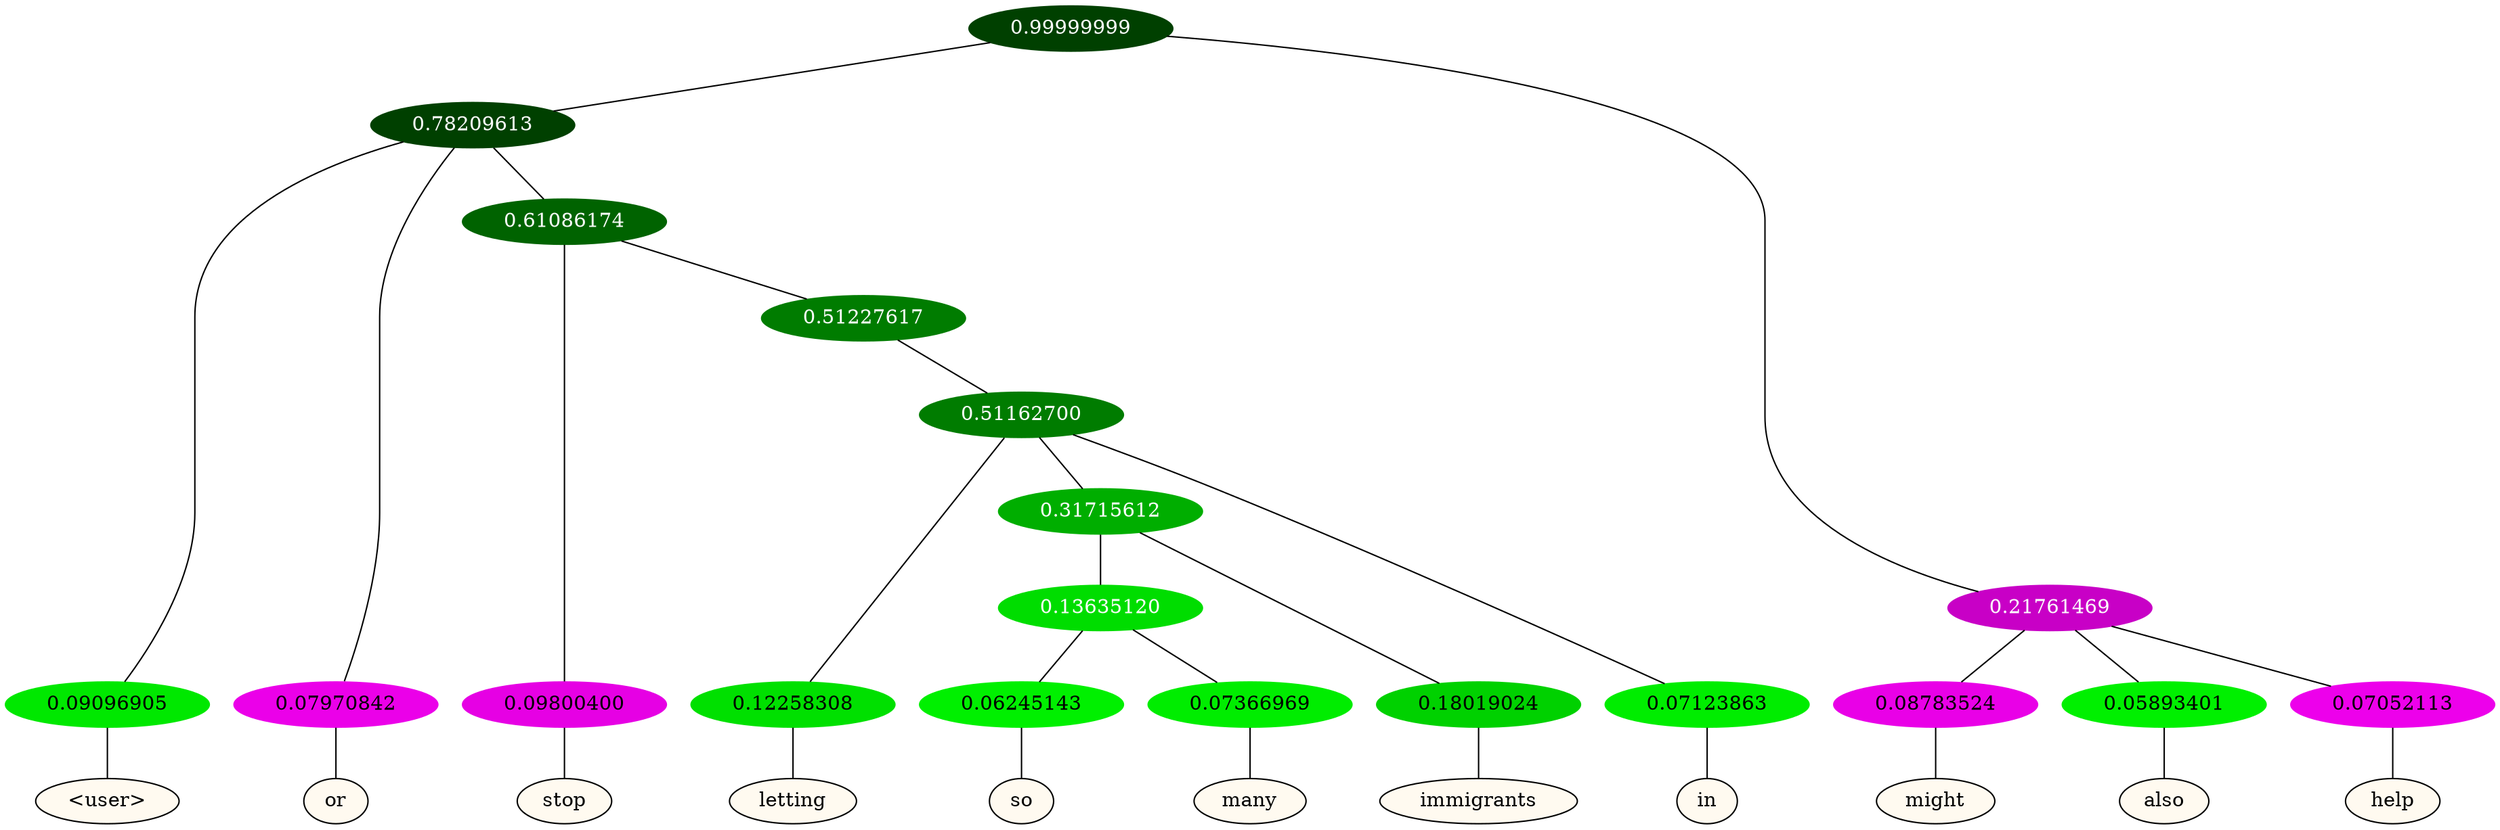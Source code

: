 graph {
	node [format=png height=0.15 nodesep=0.001 ordering=out overlap=prism overlap_scaling=0.01 ranksep=0.001 ratio=0.2 style=filled width=0.15]
	{
		rank=same
		a_w_3 [label="\<user\>" color=black fillcolor=floralwhite style="filled,solid"]
		a_w_4 [label=or color=black fillcolor=floralwhite style="filled,solid"]
		a_w_9 [label=stop color=black fillcolor=floralwhite style="filled,solid"]
		a_w_12 [label=letting color=black fillcolor=floralwhite style="filled,solid"]
		a_w_17 [label=so color=black fillcolor=floralwhite style="filled,solid"]
		a_w_18 [label=many color=black fillcolor=floralwhite style="filled,solid"]
		a_w_16 [label=immigrants color=black fillcolor=floralwhite style="filled,solid"]
		a_w_14 [label=in color=black fillcolor=floralwhite style="filled,solid"]
		a_w_6 [label=might color=black fillcolor=floralwhite style="filled,solid"]
		a_w_7 [label=also color=black fillcolor=floralwhite style="filled,solid"]
		a_w_8 [label=help color=black fillcolor=floralwhite style="filled,solid"]
	}
	a_n_3 -- a_w_3
	a_n_4 -- a_w_4
	a_n_9 -- a_w_9
	a_n_12 -- a_w_12
	a_n_17 -- a_w_17
	a_n_18 -- a_w_18
	a_n_16 -- a_w_16
	a_n_14 -- a_w_14
	a_n_6 -- a_w_6
	a_n_7 -- a_w_7
	a_n_8 -- a_w_8
	{
		rank=same
		a_n_3 [label=0.09096905 color="0.334 1.000 0.909" fontcolor=black]
		a_n_4 [label=0.07970842 color="0.835 1.000 0.920" fontcolor=black]
		a_n_9 [label=0.09800400 color="0.835 1.000 0.902" fontcolor=black]
		a_n_12 [label=0.12258308 color="0.334 1.000 0.877" fontcolor=black]
		a_n_17 [label=0.06245143 color="0.334 1.000 0.938" fontcolor=black]
		a_n_18 [label=0.07366969 color="0.334 1.000 0.926" fontcolor=black]
		a_n_16 [label=0.18019024 color="0.334 1.000 0.820" fontcolor=black]
		a_n_14 [label=0.07123863 color="0.334 1.000 0.929" fontcolor=black]
		a_n_6 [label=0.08783524 color="0.835 1.000 0.912" fontcolor=black]
		a_n_7 [label=0.05893401 color="0.334 1.000 0.941" fontcolor=black]
		a_n_8 [label=0.07052113 color="0.835 1.000 0.929" fontcolor=black]
	}
	a_n_0 [label=0.99999999 color="0.334 1.000 0.250" fontcolor=grey99]
	a_n_1 [label=0.78209613 color="0.334 1.000 0.250" fontcolor=grey99]
	a_n_0 -- a_n_1
	a_n_2 [label=0.21761469 color="0.835 1.000 0.782" fontcolor=grey99]
	a_n_0 -- a_n_2
	a_n_1 -- a_n_3
	a_n_1 -- a_n_4
	a_n_5 [label=0.61086174 color="0.334 1.000 0.389" fontcolor=grey99]
	a_n_1 -- a_n_5
	a_n_2 -- a_n_6
	a_n_2 -- a_n_7
	a_n_2 -- a_n_8
	a_n_5 -- a_n_9
	a_n_10 [label=0.51227617 color="0.334 1.000 0.488" fontcolor=grey99]
	a_n_5 -- a_n_10
	a_n_11 [label=0.51162700 color="0.334 1.000 0.488" fontcolor=grey99]
	a_n_10 -- a_n_11
	a_n_11 -- a_n_12
	a_n_13 [label=0.31715612 color="0.334 1.000 0.683" fontcolor=grey99]
	a_n_11 -- a_n_13
	a_n_11 -- a_n_14
	a_n_15 [label=0.13635120 color="0.334 1.000 0.864" fontcolor=grey99]
	a_n_13 -- a_n_15
	a_n_13 -- a_n_16
	a_n_15 -- a_n_17
	a_n_15 -- a_n_18
}
